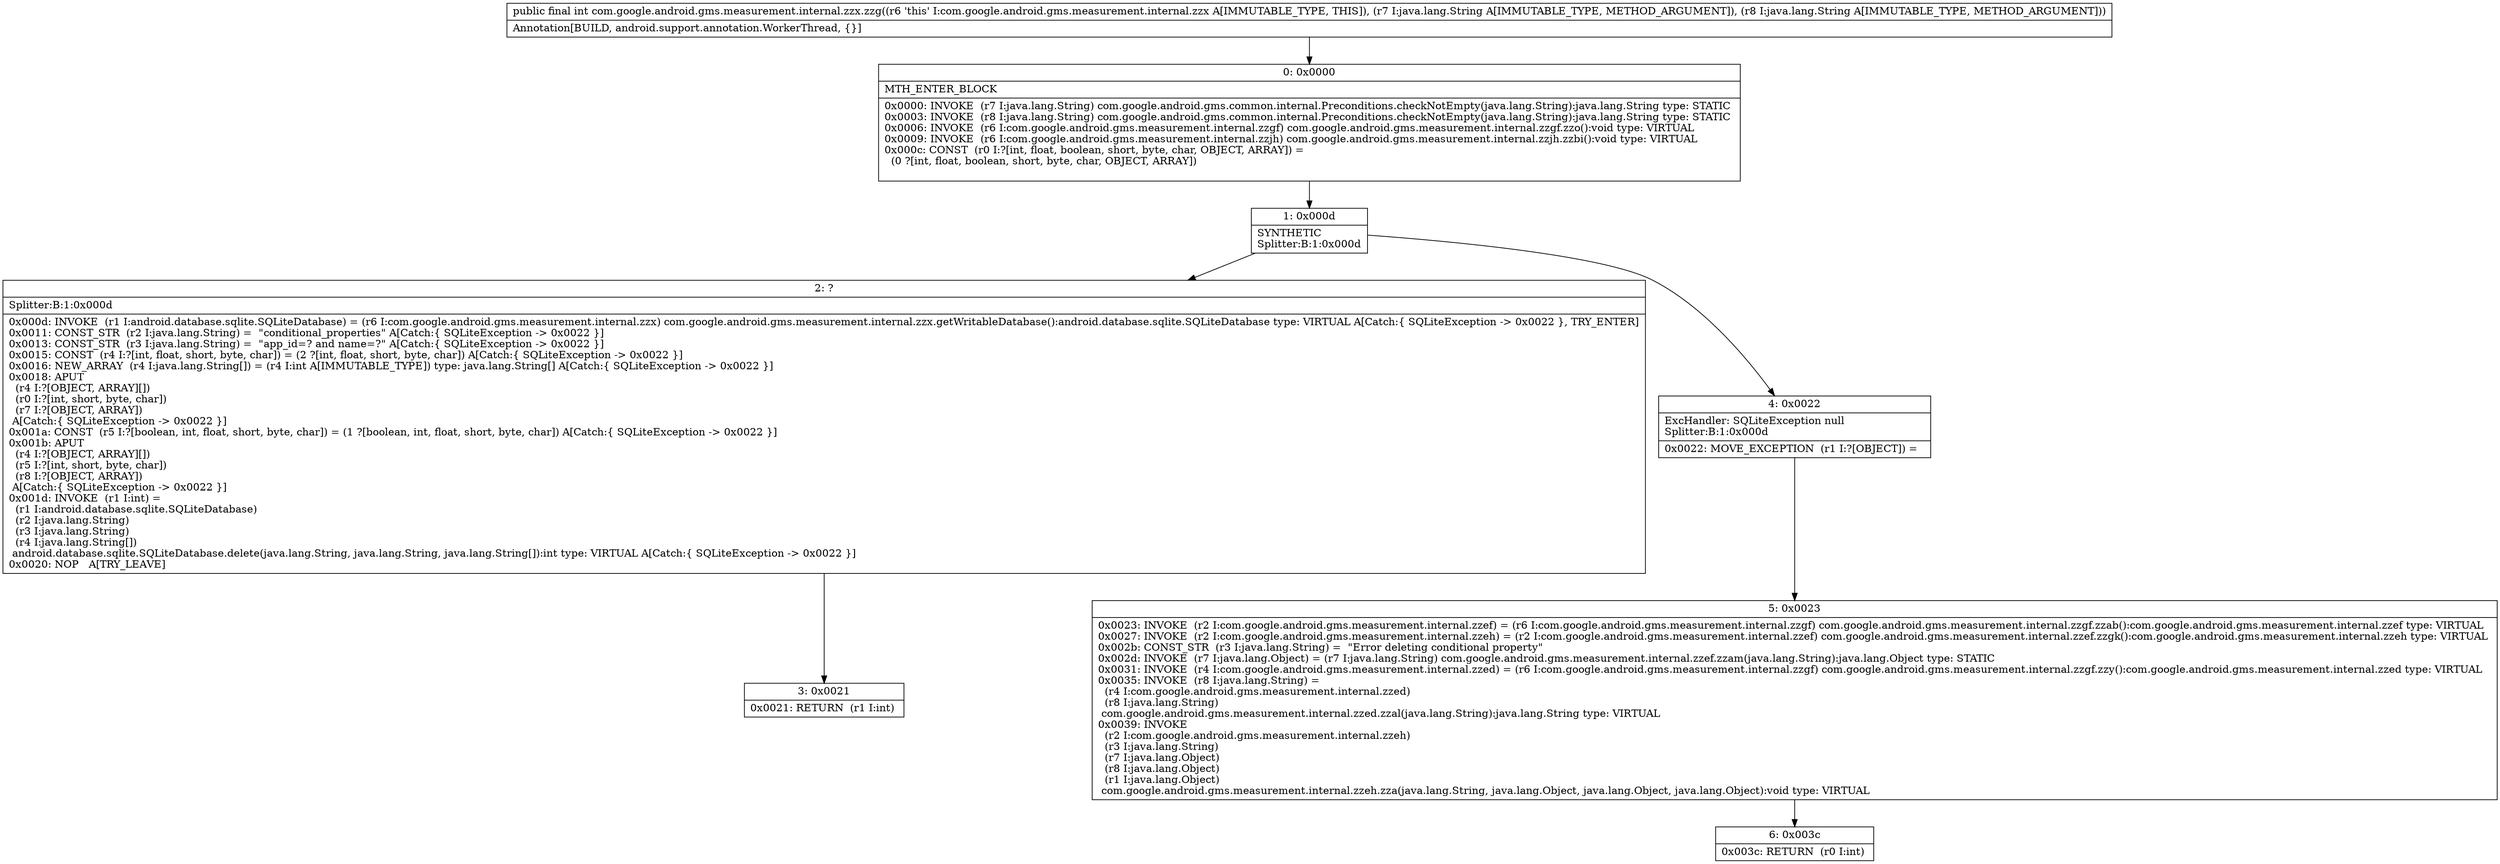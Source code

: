 digraph "CFG forcom.google.android.gms.measurement.internal.zzx.zzg(Ljava\/lang\/String;Ljava\/lang\/String;)I" {
Node_0 [shape=record,label="{0\:\ 0x0000|MTH_ENTER_BLOCK\l|0x0000: INVOKE  (r7 I:java.lang.String) com.google.android.gms.common.internal.Preconditions.checkNotEmpty(java.lang.String):java.lang.String type: STATIC \l0x0003: INVOKE  (r8 I:java.lang.String) com.google.android.gms.common.internal.Preconditions.checkNotEmpty(java.lang.String):java.lang.String type: STATIC \l0x0006: INVOKE  (r6 I:com.google.android.gms.measurement.internal.zzgf) com.google.android.gms.measurement.internal.zzgf.zzo():void type: VIRTUAL \l0x0009: INVOKE  (r6 I:com.google.android.gms.measurement.internal.zzjh) com.google.android.gms.measurement.internal.zzjh.zzbi():void type: VIRTUAL \l0x000c: CONST  (r0 I:?[int, float, boolean, short, byte, char, OBJECT, ARRAY]) = \l  (0 ?[int, float, boolean, short, byte, char, OBJECT, ARRAY])\l \l}"];
Node_1 [shape=record,label="{1\:\ 0x000d|SYNTHETIC\lSplitter:B:1:0x000d\l}"];
Node_2 [shape=record,label="{2\:\ ?|Splitter:B:1:0x000d\l|0x000d: INVOKE  (r1 I:android.database.sqlite.SQLiteDatabase) = (r6 I:com.google.android.gms.measurement.internal.zzx) com.google.android.gms.measurement.internal.zzx.getWritableDatabase():android.database.sqlite.SQLiteDatabase type: VIRTUAL A[Catch:\{ SQLiteException \-\> 0x0022 \}, TRY_ENTER]\l0x0011: CONST_STR  (r2 I:java.lang.String) =  \"conditional_properties\" A[Catch:\{ SQLiteException \-\> 0x0022 \}]\l0x0013: CONST_STR  (r3 I:java.lang.String) =  \"app_id=? and name=?\" A[Catch:\{ SQLiteException \-\> 0x0022 \}]\l0x0015: CONST  (r4 I:?[int, float, short, byte, char]) = (2 ?[int, float, short, byte, char]) A[Catch:\{ SQLiteException \-\> 0x0022 \}]\l0x0016: NEW_ARRAY  (r4 I:java.lang.String[]) = (r4 I:int A[IMMUTABLE_TYPE]) type: java.lang.String[] A[Catch:\{ SQLiteException \-\> 0x0022 \}]\l0x0018: APUT  \l  (r4 I:?[OBJECT, ARRAY][])\l  (r0 I:?[int, short, byte, char])\l  (r7 I:?[OBJECT, ARRAY])\l A[Catch:\{ SQLiteException \-\> 0x0022 \}]\l0x001a: CONST  (r5 I:?[boolean, int, float, short, byte, char]) = (1 ?[boolean, int, float, short, byte, char]) A[Catch:\{ SQLiteException \-\> 0x0022 \}]\l0x001b: APUT  \l  (r4 I:?[OBJECT, ARRAY][])\l  (r5 I:?[int, short, byte, char])\l  (r8 I:?[OBJECT, ARRAY])\l A[Catch:\{ SQLiteException \-\> 0x0022 \}]\l0x001d: INVOKE  (r1 I:int) = \l  (r1 I:android.database.sqlite.SQLiteDatabase)\l  (r2 I:java.lang.String)\l  (r3 I:java.lang.String)\l  (r4 I:java.lang.String[])\l android.database.sqlite.SQLiteDatabase.delete(java.lang.String, java.lang.String, java.lang.String[]):int type: VIRTUAL A[Catch:\{ SQLiteException \-\> 0x0022 \}]\l0x0020: NOP   A[TRY_LEAVE]\l}"];
Node_3 [shape=record,label="{3\:\ 0x0021|0x0021: RETURN  (r1 I:int) \l}"];
Node_4 [shape=record,label="{4\:\ 0x0022|ExcHandler: SQLiteException null\lSplitter:B:1:0x000d\l|0x0022: MOVE_EXCEPTION  (r1 I:?[OBJECT]) =  \l}"];
Node_5 [shape=record,label="{5\:\ 0x0023|0x0023: INVOKE  (r2 I:com.google.android.gms.measurement.internal.zzef) = (r6 I:com.google.android.gms.measurement.internal.zzgf) com.google.android.gms.measurement.internal.zzgf.zzab():com.google.android.gms.measurement.internal.zzef type: VIRTUAL \l0x0027: INVOKE  (r2 I:com.google.android.gms.measurement.internal.zzeh) = (r2 I:com.google.android.gms.measurement.internal.zzef) com.google.android.gms.measurement.internal.zzef.zzgk():com.google.android.gms.measurement.internal.zzeh type: VIRTUAL \l0x002b: CONST_STR  (r3 I:java.lang.String) =  \"Error deleting conditional property\" \l0x002d: INVOKE  (r7 I:java.lang.Object) = (r7 I:java.lang.String) com.google.android.gms.measurement.internal.zzef.zzam(java.lang.String):java.lang.Object type: STATIC \l0x0031: INVOKE  (r4 I:com.google.android.gms.measurement.internal.zzed) = (r6 I:com.google.android.gms.measurement.internal.zzgf) com.google.android.gms.measurement.internal.zzgf.zzy():com.google.android.gms.measurement.internal.zzed type: VIRTUAL \l0x0035: INVOKE  (r8 I:java.lang.String) = \l  (r4 I:com.google.android.gms.measurement.internal.zzed)\l  (r8 I:java.lang.String)\l com.google.android.gms.measurement.internal.zzed.zzal(java.lang.String):java.lang.String type: VIRTUAL \l0x0039: INVOKE  \l  (r2 I:com.google.android.gms.measurement.internal.zzeh)\l  (r3 I:java.lang.String)\l  (r7 I:java.lang.Object)\l  (r8 I:java.lang.Object)\l  (r1 I:java.lang.Object)\l com.google.android.gms.measurement.internal.zzeh.zza(java.lang.String, java.lang.Object, java.lang.Object, java.lang.Object):void type: VIRTUAL \l}"];
Node_6 [shape=record,label="{6\:\ 0x003c|0x003c: RETURN  (r0 I:int) \l}"];
MethodNode[shape=record,label="{public final int com.google.android.gms.measurement.internal.zzx.zzg((r6 'this' I:com.google.android.gms.measurement.internal.zzx A[IMMUTABLE_TYPE, THIS]), (r7 I:java.lang.String A[IMMUTABLE_TYPE, METHOD_ARGUMENT]), (r8 I:java.lang.String A[IMMUTABLE_TYPE, METHOD_ARGUMENT]))  | Annotation[BUILD, android.support.annotation.WorkerThread, \{\}]\l}"];
MethodNode -> Node_0;
Node_0 -> Node_1;
Node_1 -> Node_2;
Node_1 -> Node_4;
Node_2 -> Node_3;
Node_4 -> Node_5;
Node_5 -> Node_6;
}

